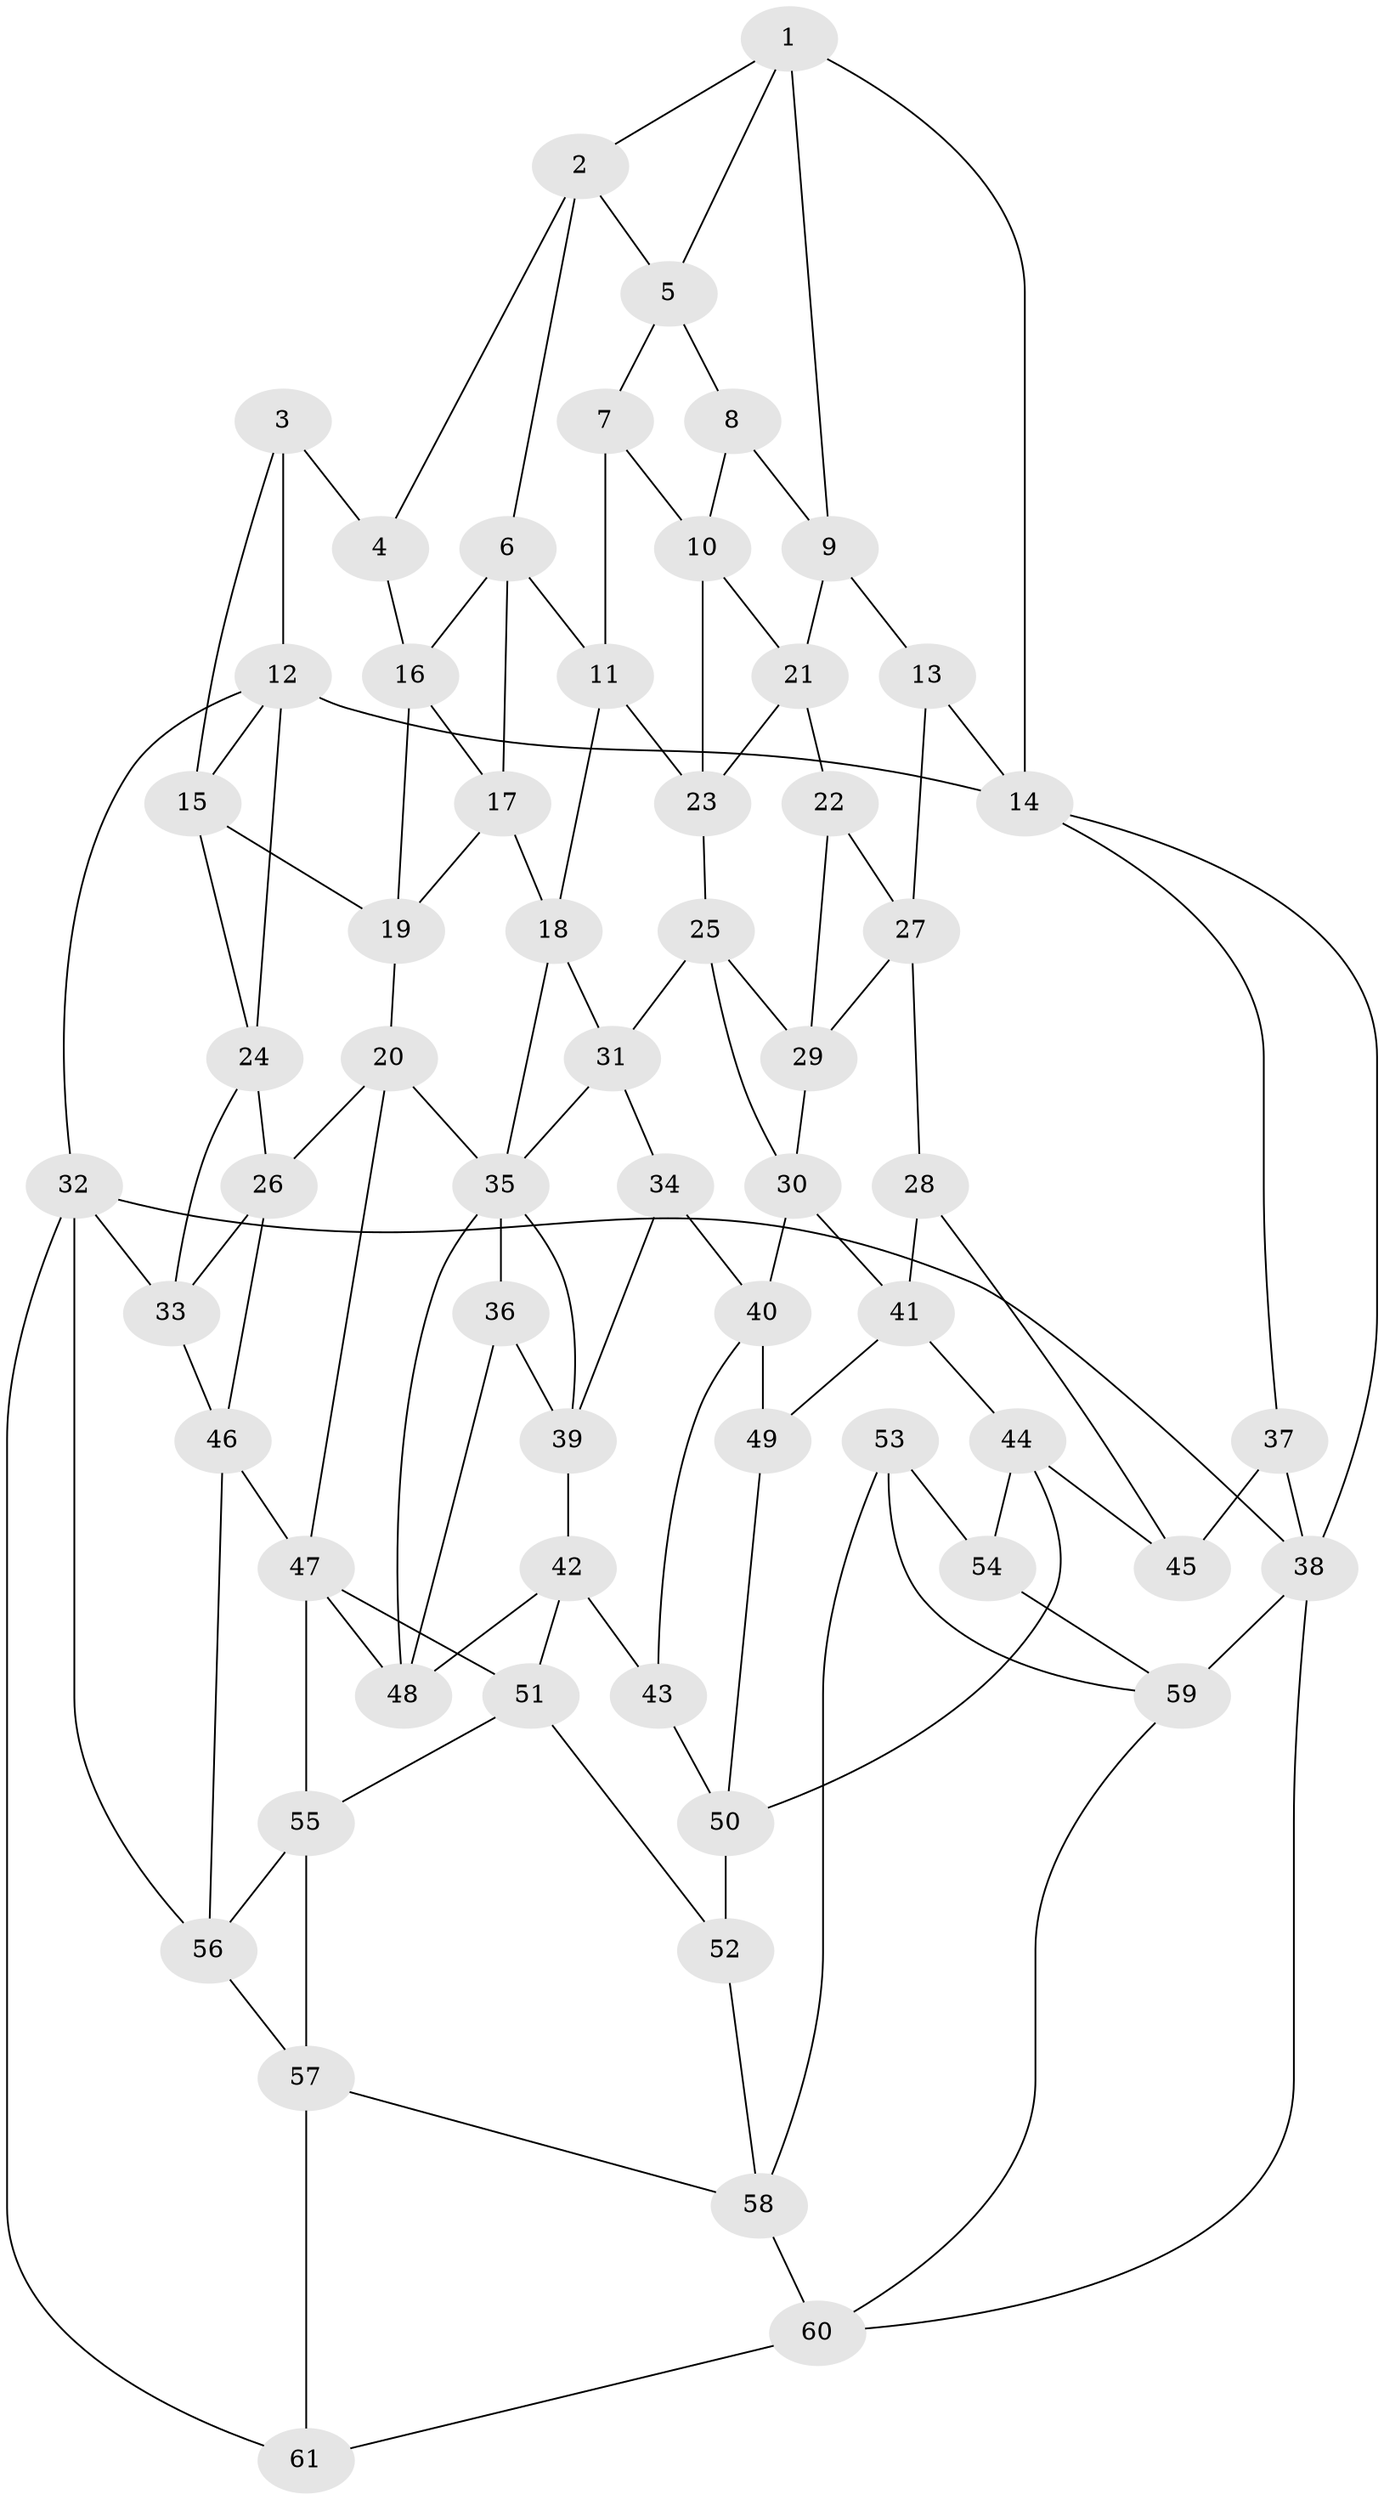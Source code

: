 // original degree distribution, {3: 0.02459016393442623, 6: 0.23770491803278687, 5: 0.5, 4: 0.23770491803278687}
// Generated by graph-tools (version 1.1) at 2025/51/03/09/25 03:51:09]
// undirected, 61 vertices, 117 edges
graph export_dot {
graph [start="1"]
  node [color=gray90,style=filled];
  1;
  2;
  3;
  4;
  5;
  6;
  7;
  8;
  9;
  10;
  11;
  12;
  13;
  14;
  15;
  16;
  17;
  18;
  19;
  20;
  21;
  22;
  23;
  24;
  25;
  26;
  27;
  28;
  29;
  30;
  31;
  32;
  33;
  34;
  35;
  36;
  37;
  38;
  39;
  40;
  41;
  42;
  43;
  44;
  45;
  46;
  47;
  48;
  49;
  50;
  51;
  52;
  53;
  54;
  55;
  56;
  57;
  58;
  59;
  60;
  61;
  1 -- 2 [weight=1.0];
  1 -- 5 [weight=1.0];
  1 -- 9 [weight=1.0];
  1 -- 14 [weight=1.0];
  2 -- 4 [weight=1.0];
  2 -- 5 [weight=1.0];
  2 -- 6 [weight=1.0];
  3 -- 4 [weight=1.0];
  3 -- 12 [weight=1.0];
  3 -- 15 [weight=1.0];
  4 -- 16 [weight=1.0];
  5 -- 7 [weight=1.0];
  5 -- 8 [weight=1.0];
  6 -- 11 [weight=1.0];
  6 -- 16 [weight=1.0];
  6 -- 17 [weight=1.0];
  7 -- 10 [weight=1.0];
  7 -- 11 [weight=1.0];
  8 -- 9 [weight=1.0];
  8 -- 10 [weight=1.0];
  9 -- 13 [weight=1.0];
  9 -- 21 [weight=1.0];
  10 -- 21 [weight=1.0];
  10 -- 23 [weight=1.0];
  11 -- 18 [weight=1.0];
  11 -- 23 [weight=1.0];
  12 -- 14 [weight=1.0];
  12 -- 15 [weight=1.0];
  12 -- 24 [weight=1.0];
  12 -- 32 [weight=1.0];
  13 -- 14 [weight=1.0];
  13 -- 27 [weight=1.0];
  14 -- 37 [weight=1.0];
  14 -- 38 [weight=1.0];
  15 -- 19 [weight=1.0];
  15 -- 24 [weight=1.0];
  16 -- 17 [weight=1.0];
  16 -- 19 [weight=1.0];
  17 -- 18 [weight=1.0];
  17 -- 19 [weight=1.0];
  18 -- 31 [weight=1.0];
  18 -- 35 [weight=1.0];
  19 -- 20 [weight=1.0];
  20 -- 26 [weight=1.0];
  20 -- 35 [weight=1.0];
  20 -- 47 [weight=1.0];
  21 -- 22 [weight=1.0];
  21 -- 23 [weight=1.0];
  22 -- 27 [weight=1.0];
  22 -- 29 [weight=1.0];
  23 -- 25 [weight=1.0];
  24 -- 26 [weight=1.0];
  24 -- 33 [weight=1.0];
  25 -- 29 [weight=1.0];
  25 -- 30 [weight=1.0];
  25 -- 31 [weight=1.0];
  26 -- 33 [weight=1.0];
  26 -- 46 [weight=1.0];
  27 -- 28 [weight=1.0];
  27 -- 29 [weight=1.0];
  28 -- 41 [weight=1.0];
  28 -- 45 [weight=1.0];
  29 -- 30 [weight=1.0];
  30 -- 40 [weight=1.0];
  30 -- 41 [weight=1.0];
  31 -- 34 [weight=1.0];
  31 -- 35 [weight=1.0];
  32 -- 33 [weight=1.0];
  32 -- 38 [weight=1.0];
  32 -- 56 [weight=1.0];
  32 -- 61 [weight=1.0];
  33 -- 46 [weight=1.0];
  34 -- 39 [weight=1.0];
  34 -- 40 [weight=1.0];
  35 -- 36 [weight=1.0];
  35 -- 39 [weight=1.0];
  35 -- 48 [weight=1.0];
  36 -- 39 [weight=1.0];
  36 -- 48 [weight=1.0];
  37 -- 38 [weight=1.0];
  37 -- 45 [weight=2.0];
  38 -- 59 [weight=1.0];
  38 -- 60 [weight=1.0];
  39 -- 42 [weight=1.0];
  40 -- 43 [weight=1.0];
  40 -- 49 [weight=1.0];
  41 -- 44 [weight=1.0];
  41 -- 49 [weight=1.0];
  42 -- 43 [weight=1.0];
  42 -- 48 [weight=1.0];
  42 -- 51 [weight=1.0];
  43 -- 50 [weight=1.0];
  44 -- 45 [weight=1.0];
  44 -- 50 [weight=1.0];
  44 -- 54 [weight=1.0];
  46 -- 47 [weight=1.0];
  46 -- 56 [weight=1.0];
  47 -- 48 [weight=2.0];
  47 -- 51 [weight=1.0];
  47 -- 55 [weight=1.0];
  49 -- 50 [weight=1.0];
  50 -- 52 [weight=1.0];
  51 -- 52 [weight=1.0];
  51 -- 55 [weight=1.0];
  52 -- 58 [weight=1.0];
  53 -- 54 [weight=1.0];
  53 -- 58 [weight=1.0];
  53 -- 59 [weight=1.0];
  54 -- 59 [weight=1.0];
  55 -- 56 [weight=1.0];
  55 -- 57 [weight=1.0];
  56 -- 57 [weight=1.0];
  57 -- 58 [weight=1.0];
  57 -- 61 [weight=1.0];
  58 -- 60 [weight=1.0];
  59 -- 60 [weight=1.0];
  60 -- 61 [weight=1.0];
}
